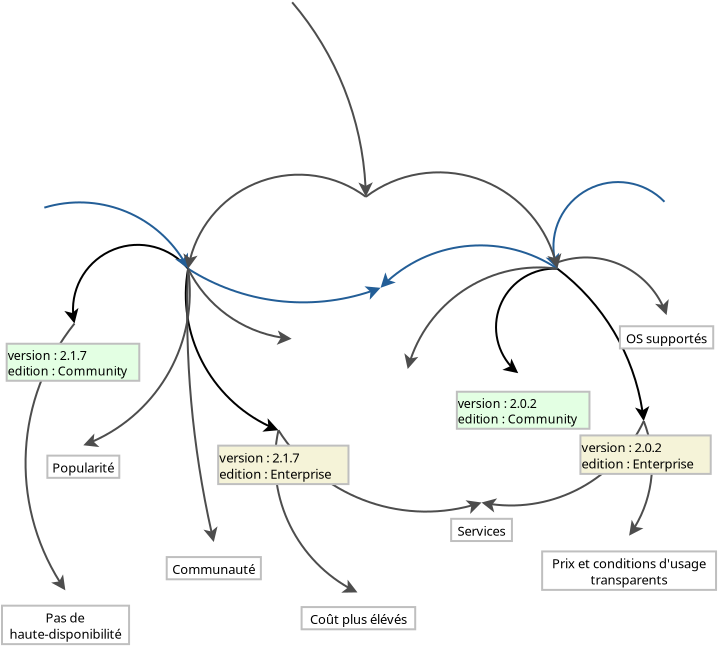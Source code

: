 <?xml version="1.0" encoding="UTF-8"?>
<dia:diagram xmlns:dia="http://www.lysator.liu.se/~alla/dia/">
  <dia:layer name="Arrière-plan" visible="true" active="true">
    <dia:object type="Intermediate State" version="1" id="O0">
      <dia:attribute name="obj_pos">
        <dia:point val="13.17,14.003"/>
      </dia:attribute>
      <dia:attribute name="obj_bb">
        <dia:rectangle val="13.12,13.953;16.347,17.18"/>
      </dia:attribute>
      <dia:attribute name="meta">
        <dia:composite type="dict"/>
      </dia:attribute>
      <dia:attribute name="elem_corner">
        <dia:point val="13.17,14.003"/>
      </dia:attribute>
      <dia:attribute name="elem_width">
        <dia:real val="3.127"/>
      </dia:attribute>
      <dia:attribute name="elem_height">
        <dia:real val="3.127"/>
      </dia:attribute>
      <dia:attribute name="line_width">
        <dia:real val="0.1"/>
      </dia:attribute>
      <dia:attribute name="line_colour">
        <dia:color val="#17556e"/>
      </dia:attribute>
      <dia:attribute name="fill_colour">
        <dia:color val="#207596"/>
      </dia:attribute>
      <dia:attribute name="show_background">
        <dia:boolean val="true"/>
      </dia:attribute>
      <dia:attribute name="line_style">
        <dia:enum val="0"/>
        <dia:real val="1"/>
      </dia:attribute>
      <dia:attribute name="padding">
        <dia:real val="0.1"/>
      </dia:attribute>
      <dia:attribute name="text">
        <dia:composite type="text">
          <dia:attribute name="string">
            <dia:string>#Neo4J#</dia:string>
          </dia:attribute>
          <dia:attribute name="font">
            <dia:font family="sans" style="0" name="Helvetica"/>
          </dia:attribute>
          <dia:attribute name="height">
            <dia:real val="0.8"/>
          </dia:attribute>
          <dia:attribute name="pos">
            <dia:point val="14.733,15.767"/>
          </dia:attribute>
          <dia:attribute name="color">
            <dia:color val="#ffffff"/>
          </dia:attribute>
          <dia:attribute name="alignment">
            <dia:enum val="1"/>
          </dia:attribute>
        </dia:composite>
      </dia:attribute>
      <dia:attribute name="flip_horizontal">
        <dia:boolean val="false"/>
      </dia:attribute>
      <dia:attribute name="flip_vertical">
        <dia:boolean val="false"/>
      </dia:attribute>
      <dia:attribute name="subscale">
        <dia:real val="1"/>
      </dia:attribute>
    </dia:object>
    <dia:object type="Intermediate State" version="1" id="O1">
      <dia:attribute name="obj_pos">
        <dia:point val="31.442,13.554"/>
      </dia:attribute>
      <dia:attribute name="obj_bb">
        <dia:rectangle val="31.392,13.504;34.605,16.717"/>
      </dia:attribute>
      <dia:attribute name="meta">
        <dia:composite type="dict"/>
      </dia:attribute>
      <dia:attribute name="elem_corner">
        <dia:point val="31.442,13.554"/>
      </dia:attribute>
      <dia:attribute name="elem_width">
        <dia:real val="3.113"/>
      </dia:attribute>
      <dia:attribute name="elem_height">
        <dia:real val="3.113"/>
      </dia:attribute>
      <dia:attribute name="line_width">
        <dia:real val="0.1"/>
      </dia:attribute>
      <dia:attribute name="line_colour">
        <dia:color val="#cc5427"/>
      </dia:attribute>
      <dia:attribute name="fill_colour">
        <dia:color val="#f96730"/>
      </dia:attribute>
      <dia:attribute name="show_background">
        <dia:boolean val="true"/>
      </dia:attribute>
      <dia:attribute name="line_style">
        <dia:enum val="0"/>
        <dia:real val="1"/>
      </dia:attribute>
      <dia:attribute name="padding">
        <dia:real val="0.1"/>
      </dia:attribute>
      <dia:attribute name="text">
        <dia:composite type="text">
          <dia:attribute name="string">
            <dia:string>#OrientDB#</dia:string>
          </dia:attribute>
          <dia:attribute name="font">
            <dia:font family="sans" style="0" name="Helvetica"/>
          </dia:attribute>
          <dia:attribute name="height">
            <dia:real val="0.8"/>
          </dia:attribute>
          <dia:attribute name="pos">
            <dia:point val="32.998,15.311"/>
          </dia:attribute>
          <dia:attribute name="color">
            <dia:color val="#ffffff"/>
          </dia:attribute>
          <dia:attribute name="alignment">
            <dia:enum val="1"/>
          </dia:attribute>
        </dia:composite>
      </dia:attribute>
      <dia:attribute name="flip_horizontal">
        <dia:boolean val="false"/>
      </dia:attribute>
      <dia:attribute name="flip_vertical">
        <dia:boolean val="false"/>
      </dia:attribute>
      <dia:attribute name="subscale">
        <dia:real val="1"/>
      </dia:attribute>
    </dia:object>
    <dia:object type="Intermediate State" version="1" id="O2">
      <dia:attribute name="obj_pos">
        <dia:point val="3.123,8.821"/>
      </dia:attribute>
      <dia:attribute name="obj_bb">
        <dia:rectangle val="3.073,8.771;5.997,11.694"/>
      </dia:attribute>
      <dia:attribute name="meta">
        <dia:composite type="dict"/>
      </dia:attribute>
      <dia:attribute name="elem_corner">
        <dia:point val="3.123,8.821"/>
      </dia:attribute>
      <dia:attribute name="elem_width">
        <dia:real val="2.823"/>
      </dia:attribute>
      <dia:attribute name="elem_height">
        <dia:real val="2.823"/>
      </dia:attribute>
      <dia:attribute name="line_width">
        <dia:real val="0.1"/>
      </dia:attribute>
      <dia:attribute name="line_colour">
        <dia:color val="#17556e"/>
      </dia:attribute>
      <dia:attribute name="fill_colour">
        <dia:color val="#207596"/>
      </dia:attribute>
      <dia:attribute name="show_background">
        <dia:boolean val="true"/>
      </dia:attribute>
      <dia:attribute name="line_style">
        <dia:enum val="0"/>
        <dia:real val="1"/>
      </dia:attribute>
      <dia:attribute name="padding">
        <dia:real val="0.1"/>
      </dia:attribute>
      <dia:attribute name="text">
        <dia:composite type="text">
          <dia:attribute name="string">
            <dia:string>#Neo4J#</dia:string>
          </dia:attribute>
          <dia:attribute name="font">
            <dia:font family="sans" style="0" name="Helvetica"/>
          </dia:attribute>
          <dia:attribute name="height">
            <dia:real val="0.8"/>
          </dia:attribute>
          <dia:attribute name="pos">
            <dia:point val="4.535,10.433"/>
          </dia:attribute>
          <dia:attribute name="color">
            <dia:color val="#ffffff"/>
          </dia:attribute>
          <dia:attribute name="alignment">
            <dia:enum val="1"/>
          </dia:attribute>
        </dia:composite>
      </dia:attribute>
      <dia:attribute name="flip_horizontal">
        <dia:boolean val="false"/>
      </dia:attribute>
      <dia:attribute name="flip_vertical">
        <dia:boolean val="false"/>
      </dia:attribute>
      <dia:attribute name="subscale">
        <dia:real val="1"/>
      </dia:attribute>
    </dia:object>
    <dia:object type="Intermediate State" version="1" id="O3">
      <dia:attribute name="obj_pos">
        <dia:point val="25.096,11.088"/>
      </dia:attribute>
      <dia:attribute name="obj_bb">
        <dia:rectangle val="25.046,11.038;28.399,14.391"/>
      </dia:attribute>
      <dia:attribute name="meta">
        <dia:composite type="dict"/>
      </dia:attribute>
      <dia:attribute name="elem_corner">
        <dia:point val="25.096,11.088"/>
      </dia:attribute>
      <dia:attribute name="elem_width">
        <dia:real val="3.253"/>
      </dia:attribute>
      <dia:attribute name="elem_height">
        <dia:real val="3.253"/>
      </dia:attribute>
      <dia:attribute name="line_width">
        <dia:real val="0.1"/>
      </dia:attribute>
      <dia:attribute name="line_colour">
        <dia:color val="#cc5427"/>
      </dia:attribute>
      <dia:attribute name="fill_colour">
        <dia:color val="#f96730"/>
      </dia:attribute>
      <dia:attribute name="show_background">
        <dia:boolean val="true"/>
      </dia:attribute>
      <dia:attribute name="line_style">
        <dia:enum val="0"/>
        <dia:real val="1"/>
      </dia:attribute>
      <dia:attribute name="padding">
        <dia:real val="0.1"/>
      </dia:attribute>
      <dia:attribute name="text">
        <dia:composite type="text">
          <dia:attribute name="string">
            <dia:string>#OrientDB#</dia:string>
          </dia:attribute>
          <dia:attribute name="font">
            <dia:font family="sans" style="0" name="Helvetica"/>
          </dia:attribute>
          <dia:attribute name="height">
            <dia:real val="0.8"/>
          </dia:attribute>
          <dia:attribute name="pos">
            <dia:point val="26.722,12.915"/>
          </dia:attribute>
          <dia:attribute name="color">
            <dia:color val="#ffffff"/>
          </dia:attribute>
          <dia:attribute name="alignment">
            <dia:enum val="1"/>
          </dia:attribute>
        </dia:composite>
      </dia:attribute>
      <dia:attribute name="flip_horizontal">
        <dia:boolean val="false"/>
      </dia:attribute>
      <dia:attribute name="flip_vertical">
        <dia:boolean val="false"/>
      </dia:attribute>
      <dia:attribute name="subscale">
        <dia:real val="1"/>
      </dia:attribute>
    </dia:object>
    <dia:object type="Standard - Arc" version="0" id="O4">
      <dia:attribute name="obj_pos">
        <dia:point val="10.216,7.492"/>
      </dia:attribute>
      <dia:attribute name="obj_bb">
        <dia:rectangle val="4.027,6.247;10.283,10.3"/>
      </dia:attribute>
      <dia:attribute name="conn_endpoints">
        <dia:point val="10.216,7.492"/>
        <dia:point val="4.535,10.233"/>
      </dia:attribute>
      <dia:attribute name="curve_distance">
        <dia:real val="2.49"/>
      </dia:attribute>
      <dia:attribute name="end_arrow">
        <dia:enum val="22"/>
      </dia:attribute>
      <dia:attribute name="end_arrow_length">
        <dia:real val="0.5"/>
      </dia:attribute>
      <dia:attribute name="end_arrow_width">
        <dia:real val="0.5"/>
      </dia:attribute>
      <dia:connections>
        <dia:connection handle="0" to="O47" connection="4"/>
        <dia:connection handle="1" to="O2" connection="4"/>
      </dia:connections>
    </dia:object>
    <dia:object type="Standard - Arc" version="0" id="O5">
      <dia:attribute name="obj_pos">
        <dia:point val="10.216,7.492"/>
      </dia:attribute>
      <dia:attribute name="obj_bb">
        <dia:rectangle val="10.051,7.424;14.801,15.647"/>
      </dia:attribute>
      <dia:attribute name="conn_endpoints">
        <dia:point val="10.216,7.492"/>
        <dia:point val="14.733,15.566"/>
      </dia:attribute>
      <dia:attribute name="curve_distance">
        <dia:real val="1.658"/>
      </dia:attribute>
      <dia:attribute name="end_arrow">
        <dia:enum val="22"/>
      </dia:attribute>
      <dia:attribute name="end_arrow_length">
        <dia:real val="0.5"/>
      </dia:attribute>
      <dia:attribute name="end_arrow_width">
        <dia:real val="0.5"/>
      </dia:attribute>
      <dia:connections>
        <dia:connection handle="0" to="O47" connection="4"/>
        <dia:connection handle="1" to="O0" connection="4"/>
      </dia:connections>
    </dia:object>
    <dia:object type="Standard - Arc" version="0" id="O6">
      <dia:attribute name="obj_pos">
        <dia:point val="28.676,7.489"/>
      </dia:attribute>
      <dia:attribute name="obj_bb">
        <dia:rectangle val="28.608,7.421;33.281,15.179"/>
      </dia:attribute>
      <dia:attribute name="conn_endpoints">
        <dia:point val="28.676,7.489"/>
        <dia:point val="32.998,15.111"/>
      </dia:attribute>
      <dia:attribute name="curve_distance">
        <dia:real val="-0.909"/>
      </dia:attribute>
      <dia:attribute name="end_arrow">
        <dia:enum val="22"/>
      </dia:attribute>
      <dia:attribute name="end_arrow_length">
        <dia:real val="0.5"/>
      </dia:attribute>
      <dia:attribute name="end_arrow_width">
        <dia:real val="0.5"/>
      </dia:attribute>
      <dia:connections>
        <dia:connection handle="0" to="O26" connection="4"/>
        <dia:connection handle="1" to="O1" connection="4"/>
      </dia:connections>
    </dia:object>
    <dia:object type="Standard - Arc" version="0" id="O7">
      <dia:attribute name="obj_pos">
        <dia:point val="28.676,7.489"/>
      </dia:attribute>
      <dia:attribute name="obj_bb">
        <dia:rectangle val="25.563,7.424;28.74,12.779"/>
      </dia:attribute>
      <dia:attribute name="conn_endpoints">
        <dia:point val="28.676,7.489"/>
        <dia:point val="26.722,12.715"/>
      </dia:attribute>
      <dia:attribute name="curve_distance">
        <dia:real val="2.029"/>
      </dia:attribute>
      <dia:attribute name="end_arrow">
        <dia:enum val="22"/>
      </dia:attribute>
      <dia:attribute name="end_arrow_length">
        <dia:real val="0.5"/>
      </dia:attribute>
      <dia:attribute name="end_arrow_width">
        <dia:real val="0.5"/>
      </dia:attribute>
      <dia:connections>
        <dia:connection handle="0" to="O26" connection="4"/>
        <dia:connection handle="1" to="O3" connection="4"/>
      </dia:connections>
    </dia:object>
    <dia:object type="Intermediate State" version="1" id="O8">
      <dia:attribute name="obj_pos">
        <dia:point val="3.047,22.541"/>
      </dia:attribute>
      <dia:attribute name="obj_bb">
        <dia:rectangle val="2.997,22.491;5.161,24.654"/>
      </dia:attribute>
      <dia:attribute name="meta">
        <dia:composite type="dict"/>
      </dia:attribute>
      <dia:attribute name="elem_corner">
        <dia:point val="3.047,22.541"/>
      </dia:attribute>
      <dia:attribute name="elem_width">
        <dia:real val="2.064"/>
      </dia:attribute>
      <dia:attribute name="elem_height">
        <dia:real val="2.064"/>
      </dia:attribute>
      <dia:attribute name="line_width">
        <dia:real val="0.1"/>
      </dia:attribute>
      <dia:attribute name="line_colour">
        <dia:color val="#2c7a2b"/>
      </dia:attribute>
      <dia:attribute name="fill_colour">
        <dia:color val="#e64e4e"/>
      </dia:attribute>
      <dia:attribute name="show_background">
        <dia:boolean val="true"/>
      </dia:attribute>
      <dia:attribute name="line_style">
        <dia:enum val="0"/>
        <dia:real val="1"/>
      </dia:attribute>
      <dia:attribute name="padding">
        <dia:real val="0.1"/>
      </dia:attribute>
      <dia:attribute name="text">
        <dia:composite type="text">
          <dia:attribute name="string">
            <dia:string>#0#</dia:string>
          </dia:attribute>
          <dia:attribute name="font">
            <dia:font family="sans" style="0" name="Helvetica"/>
          </dia:attribute>
          <dia:attribute name="height">
            <dia:real val="1.764"/>
          </dia:attribute>
          <dia:attribute name="pos">
            <dia:point val="4.079,24.013"/>
          </dia:attribute>
          <dia:attribute name="color">
            <dia:color val="#ffffff"/>
          </dia:attribute>
          <dia:attribute name="alignment">
            <dia:enum val="1"/>
          </dia:attribute>
        </dia:composite>
      </dia:attribute>
      <dia:attribute name="flip_horizontal">
        <dia:boolean val="false"/>
      </dia:attribute>
      <dia:attribute name="flip_vertical">
        <dia:boolean val="false"/>
      </dia:attribute>
      <dia:attribute name="subscale">
        <dia:real val="0.85"/>
      </dia:attribute>
    </dia:object>
    <dia:object type="Intermediate State" version="1" id="O9">
      <dia:attribute name="obj_pos">
        <dia:point val="10.468,20.126"/>
      </dia:attribute>
      <dia:attribute name="obj_bb">
        <dia:rectangle val="10.418,20.076;12.582,22.24"/>
      </dia:attribute>
      <dia:attribute name="meta">
        <dia:composite type="dict"/>
      </dia:attribute>
      <dia:attribute name="elem_corner">
        <dia:point val="10.468,20.126"/>
      </dia:attribute>
      <dia:attribute name="elem_width">
        <dia:real val="2.064"/>
      </dia:attribute>
      <dia:attribute name="elem_height">
        <dia:real val="2.064"/>
      </dia:attribute>
      <dia:attribute name="line_width">
        <dia:real val="0.1"/>
      </dia:attribute>
      <dia:attribute name="line_colour">
        <dia:color val="#2c7a2b"/>
      </dia:attribute>
      <dia:attribute name="fill_colour">
        <dia:color val="#64ab63"/>
      </dia:attribute>
      <dia:attribute name="show_background">
        <dia:boolean val="true"/>
      </dia:attribute>
      <dia:attribute name="line_style">
        <dia:enum val="0"/>
        <dia:real val="1"/>
      </dia:attribute>
      <dia:attribute name="padding">
        <dia:real val="0.1"/>
      </dia:attribute>
      <dia:attribute name="text">
        <dia:composite type="text">
          <dia:attribute name="string">
            <dia:string>#+#</dia:string>
          </dia:attribute>
          <dia:attribute name="font">
            <dia:font family="sans" style="0" name="Helvetica"/>
          </dia:attribute>
          <dia:attribute name="height">
            <dia:real val="1.764"/>
          </dia:attribute>
          <dia:attribute name="pos">
            <dia:point val="11.5,21.599"/>
          </dia:attribute>
          <dia:attribute name="color">
            <dia:color val="#ffffff"/>
          </dia:attribute>
          <dia:attribute name="alignment">
            <dia:enum val="1"/>
          </dia:attribute>
        </dia:composite>
      </dia:attribute>
      <dia:attribute name="flip_horizontal">
        <dia:boolean val="false"/>
      </dia:attribute>
      <dia:attribute name="flip_vertical">
        <dia:boolean val="false"/>
      </dia:attribute>
      <dia:attribute name="subscale">
        <dia:real val="0.0"/>
      </dia:attribute>
    </dia:object>
    <dia:object type="Standard - Arc" version="0" id="O10">
      <dia:attribute name="obj_pos">
        <dia:point val="10.216,7.492"/>
      </dia:attribute>
      <dia:attribute name="obj_bb">
        <dia:rectangle val="10.12,7.438;11.688,21.212"/>
      </dia:attribute>
      <dia:attribute name="conn_endpoints">
        <dia:point val="10.216,7.492"/>
        <dia:point val="11.5,21.158"/>
      </dia:attribute>
      <dia:attribute name="arc_color">
        <dia:color val="#4d4d4d"/>
      </dia:attribute>
      <dia:attribute name="curve_distance">
        <dia:real val="0.468"/>
      </dia:attribute>
      <dia:attribute name="line_width">
        <dia:real val="0.1"/>
      </dia:attribute>
      <dia:attribute name="end_arrow">
        <dia:enum val="22"/>
      </dia:attribute>
      <dia:attribute name="end_arrow_length">
        <dia:real val="0.5"/>
      </dia:attribute>
      <dia:attribute name="end_arrow_width">
        <dia:real val="0.5"/>
      </dia:attribute>
      <dia:connections>
        <dia:connection handle="0" to="O47" connection="4"/>
        <dia:connection handle="1" to="O9" connection="4"/>
      </dia:connections>
    </dia:object>
    <dia:object type="Flowchart - Box" version="0" id="O11">
      <dia:attribute name="obj_pos">
        <dia:point val="0.911,24.339"/>
      </dia:attribute>
      <dia:attribute name="obj_bb">
        <dia:rectangle val="0.861,24.289;7.314,26.312"/>
      </dia:attribute>
      <dia:attribute name="elem_corner">
        <dia:point val="0.911,24.339"/>
      </dia:attribute>
      <dia:attribute name="elem_width">
        <dia:real val="6.353"/>
      </dia:attribute>
      <dia:attribute name="elem_height">
        <dia:real val="1.923"/>
      </dia:attribute>
      <dia:attribute name="border_width">
        <dia:real val="0.1"/>
      </dia:attribute>
      <dia:attribute name="border_color">
        <dia:color val="#bfbfbf"/>
      </dia:attribute>
      <dia:attribute name="show_background">
        <dia:boolean val="true"/>
      </dia:attribute>
      <dia:attribute name="padding">
        <dia:real val="0.1"/>
      </dia:attribute>
      <dia:attribute name="text">
        <dia:composite type="text">
          <dia:attribute name="string">
            <dia:string>#Pas de
haute-disponibilité#</dia:string>
          </dia:attribute>
          <dia:attribute name="font">
            <dia:font family="sans" style="0" name="Helvetica"/>
          </dia:attribute>
          <dia:attribute name="height">
            <dia:real val="0.811"/>
          </dia:attribute>
          <dia:attribute name="pos">
            <dia:point val="4.088,25.092"/>
          </dia:attribute>
          <dia:attribute name="color">
            <dia:color val="#000000"/>
          </dia:attribute>
          <dia:attribute name="alignment">
            <dia:enum val="1"/>
          </dia:attribute>
        </dia:composite>
      </dia:attribute>
    </dia:object>
    <dia:object type="Standard - Arc" version="0" id="O12">
      <dia:attribute name="obj_pos">
        <dia:point val="4.535,10.233"/>
      </dia:attribute>
      <dia:attribute name="obj_bb">
        <dia:rectangle val="2.039,10.181;4.587,23.624"/>
      </dia:attribute>
      <dia:attribute name="conn_endpoints">
        <dia:point val="4.535,10.233"/>
        <dia:point val="4.079,23.573"/>
      </dia:attribute>
      <dia:attribute name="arc_color">
        <dia:color val="#4d4d4d"/>
      </dia:attribute>
      <dia:attribute name="curve_distance">
        <dia:real val="2.213"/>
      </dia:attribute>
      <dia:attribute name="line_width">
        <dia:real val="0.1"/>
      </dia:attribute>
      <dia:attribute name="end_arrow">
        <dia:enum val="22"/>
      </dia:attribute>
      <dia:attribute name="end_arrow_length">
        <dia:real val="0.5"/>
      </dia:attribute>
      <dia:attribute name="end_arrow_width">
        <dia:real val="0.5"/>
      </dia:attribute>
      <dia:connections>
        <dia:connection handle="0" to="O2" connection="4"/>
        <dia:connection handle="1" to="O8" connection="4"/>
      </dia:connections>
    </dia:object>
    <dia:object type="Intermediate State" version="1" id="O13">
      <dia:attribute name="obj_pos">
        <dia:point val="31.233,19.809"/>
      </dia:attribute>
      <dia:attribute name="obj_bb">
        <dia:rectangle val="31.183,19.759;33.347,21.923"/>
      </dia:attribute>
      <dia:attribute name="meta">
        <dia:composite type="dict"/>
      </dia:attribute>
      <dia:attribute name="elem_corner">
        <dia:point val="31.233,19.809"/>
      </dia:attribute>
      <dia:attribute name="elem_width">
        <dia:real val="2.064"/>
      </dia:attribute>
      <dia:attribute name="elem_height">
        <dia:real val="2.064"/>
      </dia:attribute>
      <dia:attribute name="line_width">
        <dia:real val="0.1"/>
      </dia:attribute>
      <dia:attribute name="line_colour">
        <dia:color val="#2c7a2b"/>
      </dia:attribute>
      <dia:attribute name="fill_colour">
        <dia:color val="#64ab63"/>
      </dia:attribute>
      <dia:attribute name="show_background">
        <dia:boolean val="true"/>
      </dia:attribute>
      <dia:attribute name="line_style">
        <dia:enum val="0"/>
        <dia:real val="1"/>
      </dia:attribute>
      <dia:attribute name="padding">
        <dia:real val="0.1"/>
      </dia:attribute>
      <dia:attribute name="text">
        <dia:composite type="text">
          <dia:attribute name="string">
            <dia:string>#+#</dia:string>
          </dia:attribute>
          <dia:attribute name="font">
            <dia:font family="sans" style="0" name="Helvetica"/>
          </dia:attribute>
          <dia:attribute name="height">
            <dia:real val="1.764"/>
          </dia:attribute>
          <dia:attribute name="pos">
            <dia:point val="32.265,21.282"/>
          </dia:attribute>
          <dia:attribute name="color">
            <dia:color val="#ffffff"/>
          </dia:attribute>
          <dia:attribute name="alignment">
            <dia:enum val="1"/>
          </dia:attribute>
        </dia:composite>
      </dia:attribute>
      <dia:attribute name="flip_horizontal">
        <dia:boolean val="false"/>
      </dia:attribute>
      <dia:attribute name="flip_vertical">
        <dia:boolean val="false"/>
      </dia:attribute>
      <dia:attribute name="subscale">
        <dia:real val="0.0"/>
      </dia:attribute>
    </dia:object>
    <dia:object type="Flowchart - Box" version="0" id="O14">
      <dia:attribute name="obj_pos">
        <dia:point val="27.918,21.627"/>
      </dia:attribute>
      <dia:attribute name="obj_bb">
        <dia:rectangle val="27.867,21.577;36.663,23.6"/>
      </dia:attribute>
      <dia:attribute name="elem_corner">
        <dia:point val="27.918,21.627"/>
      </dia:attribute>
      <dia:attribute name="elem_width">
        <dia:real val="8.695"/>
      </dia:attribute>
      <dia:attribute name="elem_height">
        <dia:real val="1.923"/>
      </dia:attribute>
      <dia:attribute name="border_width">
        <dia:real val="0.1"/>
      </dia:attribute>
      <dia:attribute name="border_color">
        <dia:color val="#bfbfbf"/>
      </dia:attribute>
      <dia:attribute name="show_background">
        <dia:boolean val="true"/>
      </dia:attribute>
      <dia:attribute name="padding">
        <dia:real val="0.1"/>
      </dia:attribute>
      <dia:attribute name="text">
        <dia:composite type="text">
          <dia:attribute name="string">
            <dia:string>#Prix et conditions d'usage
transparents#</dia:string>
          </dia:attribute>
          <dia:attribute name="font">
            <dia:font family="sans" style="0" name="Helvetica"/>
          </dia:attribute>
          <dia:attribute name="height">
            <dia:real val="0.811"/>
          </dia:attribute>
          <dia:attribute name="pos">
            <dia:point val="32.265,22.38"/>
          </dia:attribute>
          <dia:attribute name="color">
            <dia:color val="#000000"/>
          </dia:attribute>
          <dia:attribute name="alignment">
            <dia:enum val="1"/>
          </dia:attribute>
        </dia:composite>
      </dia:attribute>
    </dia:object>
    <dia:object type="Flowchart - Box" version="0" id="O15">
      <dia:attribute name="obj_pos">
        <dia:point val="23.654,13.642"/>
      </dia:attribute>
      <dia:attribute name="obj_bb">
        <dia:rectangle val="23.604,13.592;30.334,15.544"/>
      </dia:attribute>
      <dia:attribute name="elem_corner">
        <dia:point val="23.654,13.642"/>
      </dia:attribute>
      <dia:attribute name="elem_width">
        <dia:real val="6.63"/>
      </dia:attribute>
      <dia:attribute name="elem_height">
        <dia:real val="1.852"/>
      </dia:attribute>
      <dia:attribute name="border_width">
        <dia:real val="0.1"/>
      </dia:attribute>
      <dia:attribute name="border_color">
        <dia:color val="#bfbfbf"/>
      </dia:attribute>
      <dia:attribute name="inner_color">
        <dia:color val="#e3ffe3"/>
      </dia:attribute>
      <dia:attribute name="show_background">
        <dia:boolean val="true"/>
      </dia:attribute>
      <dia:attribute name="padding">
        <dia:real val="0.1"/>
      </dia:attribute>
      <dia:attribute name="text">
        <dia:composite type="text">
          <dia:attribute name="string">
            <dia:string>#version : 2.0.2
edition : Community#</dia:string>
          </dia:attribute>
          <dia:attribute name="font">
            <dia:font family="sans" style="0" name="Helvetica"/>
          </dia:attribute>
          <dia:attribute name="height">
            <dia:real val="0.776"/>
          </dia:attribute>
          <dia:attribute name="pos">
            <dia:point val="23.704,14.367"/>
          </dia:attribute>
          <dia:attribute name="color">
            <dia:color val="#000000"/>
          </dia:attribute>
          <dia:attribute name="alignment">
            <dia:enum val="0"/>
          </dia:attribute>
        </dia:composite>
      </dia:attribute>
    </dia:object>
    <dia:object type="Standard - Arc" version="0" id="O16">
      <dia:attribute name="obj_pos">
        <dia:point val="32.998,15.111"/>
      </dia:attribute>
      <dia:attribute name="obj_bb">
        <dia:rectangle val="32.209,15.055;33.462,20.897"/>
      </dia:attribute>
      <dia:attribute name="conn_endpoints">
        <dia:point val="32.998,15.111"/>
        <dia:point val="32.265,20.841"/>
      </dia:attribute>
      <dia:attribute name="arc_color">
        <dia:color val="#4d4d4d"/>
      </dia:attribute>
      <dia:attribute name="curve_distance">
        <dia:real val="-0.738"/>
      </dia:attribute>
      <dia:attribute name="line_width">
        <dia:real val="0.1"/>
      </dia:attribute>
      <dia:attribute name="end_arrow">
        <dia:enum val="22"/>
      </dia:attribute>
      <dia:attribute name="end_arrow_length">
        <dia:real val="0.5"/>
      </dia:attribute>
      <dia:attribute name="end_arrow_width">
        <dia:real val="0.5"/>
      </dia:attribute>
      <dia:connections>
        <dia:connection handle="0" to="O1" connection="4"/>
        <dia:connection handle="1" to="O13" connection="4"/>
      </dia:connections>
    </dia:object>
    <dia:object type="Flowchart - Box" version="0" id="O17">
      <dia:attribute name="obj_pos">
        <dia:point val="1.145,11.242"/>
      </dia:attribute>
      <dia:attribute name="obj_bb">
        <dia:rectangle val="1.095,11.192;7.825,13.144"/>
      </dia:attribute>
      <dia:attribute name="elem_corner">
        <dia:point val="1.145,11.242"/>
      </dia:attribute>
      <dia:attribute name="elem_width">
        <dia:real val="6.63"/>
      </dia:attribute>
      <dia:attribute name="elem_height">
        <dia:real val="1.852"/>
      </dia:attribute>
      <dia:attribute name="border_width">
        <dia:real val="0.1"/>
      </dia:attribute>
      <dia:attribute name="border_color">
        <dia:color val="#bfbfbf"/>
      </dia:attribute>
      <dia:attribute name="inner_color">
        <dia:color val="#e3ffe3"/>
      </dia:attribute>
      <dia:attribute name="show_background">
        <dia:boolean val="true"/>
      </dia:attribute>
      <dia:attribute name="padding">
        <dia:real val="0.1"/>
      </dia:attribute>
      <dia:attribute name="text">
        <dia:composite type="text">
          <dia:attribute name="string">
            <dia:string>#version : 2.1.7
edition : Community#</dia:string>
          </dia:attribute>
          <dia:attribute name="font">
            <dia:font family="sans" style="0" name="Helvetica"/>
          </dia:attribute>
          <dia:attribute name="height">
            <dia:real val="0.776"/>
          </dia:attribute>
          <dia:attribute name="pos">
            <dia:point val="1.195,11.967"/>
          </dia:attribute>
          <dia:attribute name="color">
            <dia:color val="#000000"/>
          </dia:attribute>
          <dia:attribute name="alignment">
            <dia:enum val="0"/>
          </dia:attribute>
        </dia:composite>
      </dia:attribute>
    </dia:object>
    <dia:object type="Flowchart - Box" version="0" id="O18">
      <dia:attribute name="obj_pos">
        <dia:point val="9.147,21.909"/>
      </dia:attribute>
      <dia:attribute name="obj_bb">
        <dia:rectangle val="9.097,21.859;13.904,23.07"/>
      </dia:attribute>
      <dia:attribute name="elem_corner">
        <dia:point val="9.147,21.909"/>
      </dia:attribute>
      <dia:attribute name="elem_width">
        <dia:real val="4.708"/>
      </dia:attribute>
      <dia:attribute name="elem_height">
        <dia:real val="1.111"/>
      </dia:attribute>
      <dia:attribute name="border_width">
        <dia:real val="0.1"/>
      </dia:attribute>
      <dia:attribute name="border_color">
        <dia:color val="#bfbfbf"/>
      </dia:attribute>
      <dia:attribute name="show_background">
        <dia:boolean val="true"/>
      </dia:attribute>
      <dia:attribute name="padding">
        <dia:real val="0.1"/>
      </dia:attribute>
      <dia:attribute name="text">
        <dia:composite type="text">
          <dia:attribute name="string">
            <dia:string>#Communauté#</dia:string>
          </dia:attribute>
          <dia:attribute name="font">
            <dia:font family="sans" style="0" name="Helvetica"/>
          </dia:attribute>
          <dia:attribute name="height">
            <dia:real val="0.811"/>
          </dia:attribute>
          <dia:attribute name="pos">
            <dia:point val="11.5,22.661"/>
          </dia:attribute>
          <dia:attribute name="color">
            <dia:color val="#000000"/>
          </dia:attribute>
          <dia:attribute name="alignment">
            <dia:enum val="1"/>
          </dia:attribute>
        </dia:composite>
      </dia:attribute>
    </dia:object>
    <dia:object type="Intermediate State" version="1" id="O19">
      <dia:attribute name="obj_pos">
        <dia:point val="17.598,22.59"/>
      </dia:attribute>
      <dia:attribute name="obj_bb">
        <dia:rectangle val="17.548,22.54;19.821,24.813"/>
      </dia:attribute>
      <dia:attribute name="meta">
        <dia:composite type="dict"/>
      </dia:attribute>
      <dia:attribute name="elem_corner">
        <dia:point val="17.598,22.59"/>
      </dia:attribute>
      <dia:attribute name="elem_width">
        <dia:real val="2.173"/>
      </dia:attribute>
      <dia:attribute name="elem_height">
        <dia:real val="2.173"/>
      </dia:attribute>
      <dia:attribute name="line_width">
        <dia:real val="0.1"/>
      </dia:attribute>
      <dia:attribute name="line_colour">
        <dia:color val="#2c7a2b"/>
      </dia:attribute>
      <dia:attribute name="fill_colour">
        <dia:color val="#e64e4e"/>
      </dia:attribute>
      <dia:attribute name="show_background">
        <dia:boolean val="true"/>
      </dia:attribute>
      <dia:attribute name="line_style">
        <dia:enum val="0"/>
        <dia:real val="1"/>
      </dia:attribute>
      <dia:attribute name="padding">
        <dia:real val="0.1"/>
      </dia:attribute>
      <dia:attribute name="text">
        <dia:composite type="text">
          <dia:attribute name="string">
            <dia:string>#-#</dia:string>
          </dia:attribute>
          <dia:attribute name="font">
            <dia:font family="sans" style="0" name="Helvetica"/>
          </dia:attribute>
          <dia:attribute name="height">
            <dia:real val="1.764"/>
          </dia:attribute>
          <dia:attribute name="pos">
            <dia:point val="18.685,24.117"/>
          </dia:attribute>
          <dia:attribute name="color">
            <dia:color val="#ffffff"/>
          </dia:attribute>
          <dia:attribute name="alignment">
            <dia:enum val="1"/>
          </dia:attribute>
        </dia:composite>
      </dia:attribute>
      <dia:attribute name="flip_horizontal">
        <dia:boolean val="false"/>
      </dia:attribute>
      <dia:attribute name="flip_vertical">
        <dia:boolean val="false"/>
      </dia:attribute>
      <dia:attribute name="subscale">
        <dia:real val="0.85"/>
      </dia:attribute>
    </dia:object>
    <dia:object type="Flowchart - Box" version="0" id="O20">
      <dia:attribute name="obj_pos">
        <dia:point val="15.891,24.409"/>
      </dia:attribute>
      <dia:attribute name="obj_bb">
        <dia:rectangle val="15.841,24.358;21.621,25.57"/>
      </dia:attribute>
      <dia:attribute name="elem_corner">
        <dia:point val="15.891,24.409"/>
      </dia:attribute>
      <dia:attribute name="elem_width">
        <dia:real val="5.68"/>
      </dia:attribute>
      <dia:attribute name="elem_height">
        <dia:real val="1.111"/>
      </dia:attribute>
      <dia:attribute name="border_width">
        <dia:real val="0.1"/>
      </dia:attribute>
      <dia:attribute name="border_color">
        <dia:color val="#bfbfbf"/>
      </dia:attribute>
      <dia:attribute name="show_background">
        <dia:boolean val="true"/>
      </dia:attribute>
      <dia:attribute name="padding">
        <dia:real val="0.1"/>
      </dia:attribute>
      <dia:attribute name="text">
        <dia:composite type="text">
          <dia:attribute name="string">
            <dia:string>#Coût plus élévés#</dia:string>
          </dia:attribute>
          <dia:attribute name="font">
            <dia:font family="sans" style="0" name="Helvetica"/>
          </dia:attribute>
          <dia:attribute name="height">
            <dia:real val="0.811"/>
          </dia:attribute>
          <dia:attribute name="pos">
            <dia:point val="18.731,25.161"/>
          </dia:attribute>
          <dia:attribute name="color">
            <dia:color val="#000000"/>
          </dia:attribute>
          <dia:attribute name="alignment">
            <dia:enum val="1"/>
          </dia:attribute>
        </dia:composite>
      </dia:attribute>
    </dia:object>
    <dia:object type="Standard - Arc" version="0" id="O21">
      <dia:attribute name="obj_pos">
        <dia:point val="14.733,15.566"/>
      </dia:attribute>
      <dia:attribute name="obj_bb">
        <dia:rectangle val="14.516,15.5;18.752,23.743"/>
      </dia:attribute>
      <dia:attribute name="conn_endpoints">
        <dia:point val="14.733,15.566"/>
        <dia:point val="18.685,23.677"/>
      </dia:attribute>
      <dia:attribute name="arc_color">
        <dia:color val="#4d4d4d"/>
      </dia:attribute>
      <dia:attribute name="curve_distance">
        <dia:real val="1.566"/>
      </dia:attribute>
      <dia:attribute name="line_width">
        <dia:real val="0.1"/>
      </dia:attribute>
      <dia:attribute name="end_arrow">
        <dia:enum val="22"/>
      </dia:attribute>
      <dia:attribute name="end_arrow_length">
        <dia:real val="0.5"/>
      </dia:attribute>
      <dia:attribute name="end_arrow_width">
        <dia:real val="0.5"/>
      </dia:attribute>
      <dia:connections>
        <dia:connection handle="0" to="O0" connection="4"/>
        <dia:connection handle="1" to="O19" connection="4"/>
      </dia:connections>
    </dia:object>
    <dia:object type="Intermediate State" version="1" id="O22">
      <dia:attribute name="obj_pos">
        <dia:point val="18.475,7.082"/>
      </dia:attribute>
      <dia:attribute name="obj_bb">
        <dia:rectangle val="18.425,7.032;21.253,9.86"/>
      </dia:attribute>
      <dia:attribute name="meta">
        <dia:composite type="dict"/>
      </dia:attribute>
      <dia:attribute name="elem_corner">
        <dia:point val="18.475,7.082"/>
      </dia:attribute>
      <dia:attribute name="elem_width">
        <dia:real val="2.728"/>
      </dia:attribute>
      <dia:attribute name="elem_height">
        <dia:real val="2.728"/>
      </dia:attribute>
      <dia:attribute name="line_width">
        <dia:real val="0.1"/>
      </dia:attribute>
      <dia:attribute name="line_colour">
        <dia:color val="#000000"/>
      </dia:attribute>
      <dia:attribute name="fill_colour">
        <dia:color val="#4d4d4d"/>
      </dia:attribute>
      <dia:attribute name="show_background">
        <dia:boolean val="true"/>
      </dia:attribute>
      <dia:attribute name="line_style">
        <dia:enum val="0"/>
        <dia:real val="1"/>
      </dia:attribute>
      <dia:attribute name="padding">
        <dia:real val="0.1"/>
      </dia:attribute>
      <dia:attribute name="text">
        <dia:composite type="text">
          <dia:attribute name="string">
            <dia:string>#Java#</dia:string>
          </dia:attribute>
          <dia:attribute name="font">
            <dia:font family="sans" style="0" name="Helvetica"/>
          </dia:attribute>
          <dia:attribute name="height">
            <dia:real val="0.8"/>
          </dia:attribute>
          <dia:attribute name="pos">
            <dia:point val="19.839,8.646"/>
          </dia:attribute>
          <dia:attribute name="color">
            <dia:color val="#ffffff"/>
          </dia:attribute>
          <dia:attribute name="alignment">
            <dia:enum val="1"/>
          </dia:attribute>
        </dia:composite>
      </dia:attribute>
      <dia:attribute name="flip_horizontal">
        <dia:boolean val="false"/>
      </dia:attribute>
      <dia:attribute name="flip_vertical">
        <dia:boolean val="false"/>
      </dia:attribute>
      <dia:attribute name="subscale">
        <dia:real val="0.0"/>
      </dia:attribute>
    </dia:object>
    <dia:object type="Intermediate State" version="1" id="O23">
      <dia:attribute name="obj_pos">
        <dia:point val="33.108,8.781"/>
      </dia:attribute>
      <dia:attribute name="obj_bb">
        <dia:rectangle val="33.058,8.731;35.222,10.895"/>
      </dia:attribute>
      <dia:attribute name="meta">
        <dia:composite type="dict"/>
      </dia:attribute>
      <dia:attribute name="elem_corner">
        <dia:point val="33.108,8.781"/>
      </dia:attribute>
      <dia:attribute name="elem_width">
        <dia:real val="2.064"/>
      </dia:attribute>
      <dia:attribute name="elem_height">
        <dia:real val="2.064"/>
      </dia:attribute>
      <dia:attribute name="line_width">
        <dia:real val="0.1"/>
      </dia:attribute>
      <dia:attribute name="line_colour">
        <dia:color val="#2c7a2b"/>
      </dia:attribute>
      <dia:attribute name="fill_colour">
        <dia:color val="#64ab63"/>
      </dia:attribute>
      <dia:attribute name="show_background">
        <dia:boolean val="true"/>
      </dia:attribute>
      <dia:attribute name="line_style">
        <dia:enum val="0"/>
        <dia:real val="1"/>
      </dia:attribute>
      <dia:attribute name="padding">
        <dia:real val="0.1"/>
      </dia:attribute>
      <dia:attribute name="text">
        <dia:composite type="text">
          <dia:attribute name="string">
            <dia:string>#+#</dia:string>
          </dia:attribute>
          <dia:attribute name="font">
            <dia:font family="sans" style="0" name="Helvetica"/>
          </dia:attribute>
          <dia:attribute name="height">
            <dia:real val="1.764"/>
          </dia:attribute>
          <dia:attribute name="pos">
            <dia:point val="34.14,10.254"/>
          </dia:attribute>
          <dia:attribute name="color">
            <dia:color val="#ffffff"/>
          </dia:attribute>
          <dia:attribute name="alignment">
            <dia:enum val="1"/>
          </dia:attribute>
        </dia:composite>
      </dia:attribute>
      <dia:attribute name="flip_horizontal">
        <dia:boolean val="false"/>
      </dia:attribute>
      <dia:attribute name="flip_vertical">
        <dia:boolean val="false"/>
      </dia:attribute>
      <dia:attribute name="subscale">
        <dia:real val="0.0"/>
      </dia:attribute>
    </dia:object>
    <dia:object type="Flowchart - Box" version="0" id="O24">
      <dia:attribute name="obj_pos">
        <dia:point val="31.807,10.368"/>
      </dia:attribute>
      <dia:attribute name="obj_bb">
        <dia:rectangle val="31.757,10.319;36.522,11.53"/>
      </dia:attribute>
      <dia:attribute name="elem_corner">
        <dia:point val="31.807,10.368"/>
      </dia:attribute>
      <dia:attribute name="elem_width">
        <dia:real val="4.665"/>
      </dia:attribute>
      <dia:attribute name="elem_height">
        <dia:real val="1.111"/>
      </dia:attribute>
      <dia:attribute name="border_width">
        <dia:real val="0.1"/>
      </dia:attribute>
      <dia:attribute name="border_color">
        <dia:color val="#bfbfbf"/>
      </dia:attribute>
      <dia:attribute name="show_background">
        <dia:boolean val="true"/>
      </dia:attribute>
      <dia:attribute name="padding">
        <dia:real val="0.1"/>
      </dia:attribute>
      <dia:attribute name="text">
        <dia:composite type="text">
          <dia:attribute name="string">
            <dia:string>#OS supportés#</dia:string>
          </dia:attribute>
          <dia:attribute name="font">
            <dia:font family="sans" style="0" name="Helvetica"/>
          </dia:attribute>
          <dia:attribute name="height">
            <dia:real val="0.811"/>
          </dia:attribute>
          <dia:attribute name="pos">
            <dia:point val="34.14,11.121"/>
          </dia:attribute>
          <dia:attribute name="color">
            <dia:color val="#000000"/>
          </dia:attribute>
          <dia:attribute name="alignment">
            <dia:enum val="1"/>
          </dia:attribute>
        </dia:composite>
      </dia:attribute>
    </dia:object>
    <dia:object type="Standard - Arc" version="0" id="O25">
      <dia:attribute name="obj_pos">
        <dia:point val="28.632,7.193"/>
      </dia:attribute>
      <dia:attribute name="obj_bb">
        <dia:rectangle val="28.566,6.879;34.249,9.88"/>
      </dia:attribute>
      <dia:attribute name="conn_endpoints">
        <dia:point val="28.632,7.193"/>
        <dia:point val="34.14,9.813"/>
      </dia:attribute>
      <dia:attribute name="arc_color">
        <dia:color val="#4d4d4d"/>
      </dia:attribute>
      <dia:attribute name="curve_distance">
        <dia:real val="-1.285"/>
      </dia:attribute>
      <dia:attribute name="line_width">
        <dia:real val="0.1"/>
      </dia:attribute>
      <dia:attribute name="end_arrow">
        <dia:enum val="22"/>
      </dia:attribute>
      <dia:attribute name="end_arrow_length">
        <dia:real val="0.5"/>
      </dia:attribute>
      <dia:attribute name="end_arrow_width">
        <dia:real val="0.5"/>
      </dia:attribute>
      <dia:connections>
        <dia:connection handle="1" to="O23" connection="4"/>
      </dia:connections>
    </dia:object>
    <dia:object type="Intermediate State" version="1" id="O26">
      <dia:attribute name="obj_pos">
        <dia:point val="26.108,4.921"/>
      </dia:attribute>
      <dia:attribute name="obj_bb">
        <dia:rectangle val="26.058,4.871;31.294,10.107"/>
      </dia:attribute>
      <dia:attribute name="meta">
        <dia:composite type="dict"/>
      </dia:attribute>
      <dia:attribute name="elem_corner">
        <dia:point val="26.108,4.921"/>
      </dia:attribute>
      <dia:attribute name="elem_width">
        <dia:real val="5.135"/>
      </dia:attribute>
      <dia:attribute name="elem_height">
        <dia:real val="5.135"/>
      </dia:attribute>
      <dia:attribute name="line_width">
        <dia:real val="0.1"/>
      </dia:attribute>
      <dia:attribute name="line_colour">
        <dia:color val="#cc5427"/>
      </dia:attribute>
      <dia:attribute name="fill_colour">
        <dia:color val="#f96730"/>
      </dia:attribute>
      <dia:attribute name="show_background">
        <dia:boolean val="true"/>
      </dia:attribute>
      <dia:attribute name="line_style">
        <dia:enum val="0"/>
        <dia:real val="1"/>
      </dia:attribute>
      <dia:attribute name="padding">
        <dia:real val="0.1"/>
      </dia:attribute>
      <dia:attribute name="text">
        <dia:composite type="text">
          <dia:attribute name="string">
            <dia:string>#OrientDB#</dia:string>
          </dia:attribute>
          <dia:attribute name="font">
            <dia:font family="sans" style="0" name="Helvetica"/>
          </dia:attribute>
          <dia:attribute name="height">
            <dia:real val="0.917"/>
          </dia:attribute>
          <dia:attribute name="pos">
            <dia:point val="28.676,7.718"/>
          </dia:attribute>
          <dia:attribute name="color">
            <dia:color val="#ffffff"/>
          </dia:attribute>
          <dia:attribute name="alignment">
            <dia:enum val="1"/>
          </dia:attribute>
        </dia:composite>
      </dia:attribute>
      <dia:attribute name="flip_horizontal">
        <dia:boolean val="false"/>
      </dia:attribute>
      <dia:attribute name="flip_vertical">
        <dia:boolean val="false"/>
      </dia:attribute>
      <dia:attribute name="subscale">
        <dia:real val="0.0"/>
      </dia:attribute>
    </dia:object>
    <dia:object type="Standard - Arc" version="0" id="O27">
      <dia:attribute name="obj_pos">
        <dia:point val="10.216,7.492"/>
      </dia:attribute>
      <dia:attribute name="obj_bb">
        <dia:rectangle val="10.161,7.437;19.894,9.225"/>
      </dia:attribute>
      <dia:attribute name="conn_endpoints">
        <dia:point val="10.216,7.492"/>
        <dia:point val="19.839,8.446"/>
      </dia:attribute>
      <dia:attribute name="arc_color">
        <dia:color val="#235e97"/>
      </dia:attribute>
      <dia:attribute name="curve_distance">
        <dia:real val="1.159"/>
      </dia:attribute>
      <dia:attribute name="line_width">
        <dia:real val="0.1"/>
      </dia:attribute>
      <dia:attribute name="end_arrow">
        <dia:enum val="22"/>
      </dia:attribute>
      <dia:attribute name="end_arrow_length">
        <dia:real val="0.5"/>
      </dia:attribute>
      <dia:attribute name="end_arrow_width">
        <dia:real val="0.5"/>
      </dia:attribute>
      <dia:connections>
        <dia:connection handle="0" to="O47" connection="4"/>
        <dia:connection handle="1" to="O22" connection="4"/>
      </dia:connections>
    </dia:object>
    <dia:object type="Standard - Arc" version="0" id="O28">
      <dia:attribute name="obj_pos">
        <dia:point val="28.676,7.489"/>
      </dia:attribute>
      <dia:attribute name="obj_bb">
        <dia:rectangle val="19.784,6.275;28.731,8.501"/>
      </dia:attribute>
      <dia:attribute name="conn_endpoints">
        <dia:point val="28.676,7.489"/>
        <dia:point val="19.839,8.446"/>
      </dia:attribute>
      <dia:attribute name="arc_color">
        <dia:color val="#235e97"/>
      </dia:attribute>
      <dia:attribute name="curve_distance">
        <dia:real val="1.611"/>
      </dia:attribute>
      <dia:attribute name="line_width">
        <dia:real val="0.1"/>
      </dia:attribute>
      <dia:attribute name="end_arrow">
        <dia:enum val="22"/>
      </dia:attribute>
      <dia:attribute name="end_arrow_length">
        <dia:real val="0.5"/>
      </dia:attribute>
      <dia:attribute name="end_arrow_width">
        <dia:real val="0.5"/>
      </dia:attribute>
      <dia:connections>
        <dia:connection handle="0" to="O26" connection="4"/>
        <dia:connection handle="1" to="O22" connection="4"/>
      </dia:connections>
    </dia:object>
    <dia:object type="Intermediate State" version="1" id="O29">
      <dia:attribute name="obj_pos">
        <dia:point val="3.946,15.288"/>
      </dia:attribute>
      <dia:attribute name="obj_bb">
        <dia:rectangle val="3.896,15.238;6.059,17.402"/>
      </dia:attribute>
      <dia:attribute name="meta">
        <dia:composite type="dict"/>
      </dia:attribute>
      <dia:attribute name="elem_corner">
        <dia:point val="3.946,15.288"/>
      </dia:attribute>
      <dia:attribute name="elem_width">
        <dia:real val="2.064"/>
      </dia:attribute>
      <dia:attribute name="elem_height">
        <dia:real val="2.064"/>
      </dia:attribute>
      <dia:attribute name="line_width">
        <dia:real val="0.1"/>
      </dia:attribute>
      <dia:attribute name="line_colour">
        <dia:color val="#2c7a2b"/>
      </dia:attribute>
      <dia:attribute name="fill_colour">
        <dia:color val="#64ab63"/>
      </dia:attribute>
      <dia:attribute name="show_background">
        <dia:boolean val="true"/>
      </dia:attribute>
      <dia:attribute name="line_style">
        <dia:enum val="0"/>
        <dia:real val="1"/>
      </dia:attribute>
      <dia:attribute name="padding">
        <dia:real val="0.1"/>
      </dia:attribute>
      <dia:attribute name="text">
        <dia:composite type="text">
          <dia:attribute name="string">
            <dia:string>#+#</dia:string>
          </dia:attribute>
          <dia:attribute name="font">
            <dia:font family="sans" style="0" name="Helvetica"/>
          </dia:attribute>
          <dia:attribute name="height">
            <dia:real val="1.764"/>
          </dia:attribute>
          <dia:attribute name="pos">
            <dia:point val="4.977,16.761"/>
          </dia:attribute>
          <dia:attribute name="color">
            <dia:color val="#ffffff"/>
          </dia:attribute>
          <dia:attribute name="alignment">
            <dia:enum val="1"/>
          </dia:attribute>
        </dia:composite>
      </dia:attribute>
      <dia:attribute name="flip_horizontal">
        <dia:boolean val="false"/>
      </dia:attribute>
      <dia:attribute name="flip_vertical">
        <dia:boolean val="false"/>
      </dia:attribute>
      <dia:attribute name="subscale">
        <dia:real val="0.0"/>
      </dia:attribute>
    </dia:object>
    <dia:object type="Flowchart - Box" version="0" id="O30">
      <dia:attribute name="obj_pos">
        <dia:point val="3.18,16.837"/>
      </dia:attribute>
      <dia:attribute name="obj_bb">
        <dia:rectangle val="3.13,16.787;6.825,17.998"/>
      </dia:attribute>
      <dia:attribute name="elem_corner">
        <dia:point val="3.18,16.837"/>
      </dia:attribute>
      <dia:attribute name="elem_width">
        <dia:real val="3.595"/>
      </dia:attribute>
      <dia:attribute name="elem_height">
        <dia:real val="1.111"/>
      </dia:attribute>
      <dia:attribute name="border_width">
        <dia:real val="0.1"/>
      </dia:attribute>
      <dia:attribute name="border_color">
        <dia:color val="#bfbfbf"/>
      </dia:attribute>
      <dia:attribute name="show_background">
        <dia:boolean val="true"/>
      </dia:attribute>
      <dia:attribute name="padding">
        <dia:real val="0.1"/>
      </dia:attribute>
      <dia:attribute name="text">
        <dia:composite type="text">
          <dia:attribute name="string">
            <dia:string>#Popularité#</dia:string>
          </dia:attribute>
          <dia:attribute name="font">
            <dia:font family="sans" style="0" name="Helvetica"/>
          </dia:attribute>
          <dia:attribute name="height">
            <dia:real val="0.811"/>
          </dia:attribute>
          <dia:attribute name="pos">
            <dia:point val="4.977,17.589"/>
          </dia:attribute>
          <dia:attribute name="color">
            <dia:color val="#000000"/>
          </dia:attribute>
          <dia:attribute name="alignment">
            <dia:enum val="1"/>
          </dia:attribute>
        </dia:composite>
      </dia:attribute>
    </dia:object>
    <dia:object type="Standard - Arc" version="0" id="O31">
      <dia:attribute name="obj_pos">
        <dia:point val="10.216,7.492"/>
      </dia:attribute>
      <dia:attribute name="obj_bb">
        <dia:rectangle val="4.909,7.423;10.352,16.413"/>
      </dia:attribute>
      <dia:attribute name="conn_endpoints">
        <dia:point val="10.216,7.492"/>
        <dia:point val="4.977,16.32"/>
      </dia:attribute>
      <dia:attribute name="arc_color">
        <dia:color val="#4d4d4d"/>
      </dia:attribute>
      <dia:attribute name="curve_distance">
        <dia:real val="-1.818"/>
      </dia:attribute>
      <dia:attribute name="line_width">
        <dia:real val="0.1"/>
      </dia:attribute>
      <dia:attribute name="end_arrow">
        <dia:enum val="22"/>
      </dia:attribute>
      <dia:attribute name="end_arrow_length">
        <dia:real val="0.5"/>
      </dia:attribute>
      <dia:attribute name="end_arrow_width">
        <dia:real val="0.5"/>
      </dia:attribute>
      <dia:connections>
        <dia:connection handle="0" to="O47" connection="4"/>
        <dia:connection handle="1" to="O29" connection="4"/>
      </dia:connections>
    </dia:object>
    <dia:object type="Intermediate State" version="1" id="O32">
      <dia:attribute name="obj_pos">
        <dia:point val="1.227,2.638"/>
      </dia:attribute>
      <dia:attribute name="obj_bb">
        <dia:rectangle val="1.177,2.588;4.876,6.286"/>
      </dia:attribute>
      <dia:attribute name="meta">
        <dia:composite type="dict"/>
      </dia:attribute>
      <dia:attribute name="elem_corner">
        <dia:point val="1.227,2.638"/>
      </dia:attribute>
      <dia:attribute name="elem_width">
        <dia:real val="3.599"/>
      </dia:attribute>
      <dia:attribute name="elem_height">
        <dia:real val="3.599"/>
      </dia:attribute>
      <dia:attribute name="line_width">
        <dia:real val="0.1"/>
      </dia:attribute>
      <dia:attribute name="line_colour">
        <dia:color val="#17556e"/>
      </dia:attribute>
      <dia:attribute name="fill_colour">
        <dia:color val="#14495e"/>
      </dia:attribute>
      <dia:attribute name="show_background">
        <dia:boolean val="true"/>
      </dia:attribute>
      <dia:attribute name="line_style">
        <dia:enum val="0"/>
        <dia:real val="1"/>
      </dia:attribute>
      <dia:attribute name="padding">
        <dia:real val="0.1"/>
      </dia:attribute>
      <dia:attribute name="text">
        <dia:composite type="text">
          <dia:attribute name="string">
            <dia:string>#Neo 
Technology#</dia:string>
          </dia:attribute>
          <dia:attribute name="font">
            <dia:font family="sans" style="0" name="Helvetica"/>
          </dia:attribute>
          <dia:attribute name="height">
            <dia:real val="0.706"/>
          </dia:attribute>
          <dia:attribute name="pos">
            <dia:point val="3.027,4.261"/>
          </dia:attribute>
          <dia:attribute name="color">
            <dia:color val="#ffffff"/>
          </dia:attribute>
          <dia:attribute name="alignment">
            <dia:enum val="1"/>
          </dia:attribute>
        </dia:composite>
      </dia:attribute>
      <dia:attribute name="flip_horizontal">
        <dia:boolean val="false"/>
      </dia:attribute>
      <dia:attribute name="flip_vertical">
        <dia:boolean val="false"/>
      </dia:attribute>
      <dia:attribute name="subscale">
        <dia:real val="1"/>
      </dia:attribute>
    </dia:object>
    <dia:object type="Standard - Arc" version="0" id="O33">
      <dia:attribute name="obj_pos">
        <dia:point val="3.027,4.437"/>
      </dia:attribute>
      <dia:attribute name="obj_bb">
        <dia:rectangle val="2.961,4.126;10.282,7.558"/>
      </dia:attribute>
      <dia:attribute name="conn_endpoints">
        <dia:point val="3.027,4.437"/>
        <dia:point val="10.216,7.492"/>
      </dia:attribute>
      <dia:attribute name="arc_color">
        <dia:color val="#235e97"/>
      </dia:attribute>
      <dia:attribute name="curve_distance">
        <dia:real val="-1.415"/>
      </dia:attribute>
      <dia:attribute name="line_width">
        <dia:real val="0.1"/>
      </dia:attribute>
      <dia:attribute name="end_arrow">
        <dia:enum val="22"/>
      </dia:attribute>
      <dia:attribute name="end_arrow_length">
        <dia:real val="0.5"/>
      </dia:attribute>
      <dia:attribute name="end_arrow_width">
        <dia:real val="0.5"/>
      </dia:attribute>
      <dia:connections>
        <dia:connection handle="0" to="O32" connection="4"/>
        <dia:connection handle="1" to="O47" connection="4"/>
      </dia:connections>
    </dia:object>
    <dia:object type="Intermediate State" version="1" id="O34">
      <dia:attribute name="obj_pos">
        <dia:point val="31.877,1.988"/>
      </dia:attribute>
      <dia:attribute name="obj_bb">
        <dia:rectangle val="31.827,1.938;36.24,6.351"/>
      </dia:attribute>
      <dia:attribute name="meta">
        <dia:composite type="dict"/>
      </dia:attribute>
      <dia:attribute name="elem_corner">
        <dia:point val="31.877,1.988"/>
      </dia:attribute>
      <dia:attribute name="elem_width">
        <dia:real val="4.313"/>
      </dia:attribute>
      <dia:attribute name="elem_height">
        <dia:real val="4.313"/>
      </dia:attribute>
      <dia:attribute name="line_width">
        <dia:real val="0.1"/>
      </dia:attribute>
      <dia:attribute name="line_colour">
        <dia:color val="#cc5427"/>
      </dia:attribute>
      <dia:attribute name="fill_colour">
        <dia:color val="#b84c23"/>
      </dia:attribute>
      <dia:attribute name="show_background">
        <dia:boolean val="true"/>
      </dia:attribute>
      <dia:attribute name="line_style">
        <dia:enum val="0"/>
        <dia:real val="1"/>
      </dia:attribute>
      <dia:attribute name="padding">
        <dia:real val="0.1"/>
      </dia:attribute>
      <dia:attribute name="text">
        <dia:composite type="text">
          <dia:attribute name="string">
            <dia:string>#Orient
Technologies#</dia:string>
          </dia:attribute>
          <dia:attribute name="font">
            <dia:font family="sans" style="0" name="Helvetica"/>
          </dia:attribute>
          <dia:attribute name="height">
            <dia:real val="0.706"/>
          </dia:attribute>
          <dia:attribute name="pos">
            <dia:point val="34.034,3.968"/>
          </dia:attribute>
          <dia:attribute name="color">
            <dia:color val="#ffffff"/>
          </dia:attribute>
          <dia:attribute name="alignment">
            <dia:enum val="1"/>
          </dia:attribute>
        </dia:composite>
      </dia:attribute>
      <dia:attribute name="flip_horizontal">
        <dia:boolean val="false"/>
      </dia:attribute>
      <dia:attribute name="flip_vertical">
        <dia:boolean val="false"/>
      </dia:attribute>
      <dia:attribute name="subscale">
        <dia:real val="1"/>
      </dia:attribute>
    </dia:object>
    <dia:object type="Standard - Arc" version="0" id="O35">
      <dia:attribute name="obj_pos">
        <dia:point val="34.034,4.144"/>
      </dia:attribute>
      <dia:attribute name="obj_bb">
        <dia:rectangle val="28.089,3.109;34.103,7.558"/>
      </dia:attribute>
      <dia:attribute name="conn_endpoints">
        <dia:point val="34.034,4.144"/>
        <dia:point val="28.676,7.489"/>
      </dia:attribute>
      <dia:attribute name="arc_color">
        <dia:color val="#235e97"/>
      </dia:attribute>
      <dia:attribute name="curve_distance">
        <dia:real val="2.555"/>
      </dia:attribute>
      <dia:attribute name="line_width">
        <dia:real val="0.1"/>
      </dia:attribute>
      <dia:attribute name="end_arrow">
        <dia:enum val="22"/>
      </dia:attribute>
      <dia:attribute name="end_arrow_length">
        <dia:real val="0.5"/>
      </dia:attribute>
      <dia:attribute name="end_arrow_width">
        <dia:real val="0.5"/>
      </dia:attribute>
      <dia:connections>
        <dia:connection handle="0" to="O34" connection="4"/>
        <dia:connection handle="1" to="O26" connection="4"/>
      </dia:connections>
    </dia:object>
    <dia:object type="Intermediate State" version="1" id="O36">
      <dia:attribute name="obj_pos">
        <dia:point val="23.856,18.149"/>
      </dia:attribute>
      <dia:attribute name="obj_bb">
        <dia:rectangle val="23.806,18.099;25.97,20.263"/>
      </dia:attribute>
      <dia:attribute name="meta">
        <dia:composite type="dict"/>
      </dia:attribute>
      <dia:attribute name="elem_corner">
        <dia:point val="23.856,18.149"/>
      </dia:attribute>
      <dia:attribute name="elem_width">
        <dia:real val="2.064"/>
      </dia:attribute>
      <dia:attribute name="elem_height">
        <dia:real val="2.064"/>
      </dia:attribute>
      <dia:attribute name="line_width">
        <dia:real val="0.1"/>
      </dia:attribute>
      <dia:attribute name="line_colour">
        <dia:color val="#2c7a2b"/>
      </dia:attribute>
      <dia:attribute name="fill_colour">
        <dia:color val="#64ab63"/>
      </dia:attribute>
      <dia:attribute name="show_background">
        <dia:boolean val="true"/>
      </dia:attribute>
      <dia:attribute name="line_style">
        <dia:enum val="0"/>
        <dia:real val="1"/>
      </dia:attribute>
      <dia:attribute name="padding">
        <dia:real val="0.1"/>
      </dia:attribute>
      <dia:attribute name="text">
        <dia:composite type="text">
          <dia:attribute name="string">
            <dia:string>#1#</dia:string>
          </dia:attribute>
          <dia:attribute name="font">
            <dia:font family="sans" style="0" name="Helvetica"/>
          </dia:attribute>
          <dia:attribute name="height">
            <dia:real val="1.764"/>
          </dia:attribute>
          <dia:attribute name="pos">
            <dia:point val="24.888,19.622"/>
          </dia:attribute>
          <dia:attribute name="color">
            <dia:color val="#ffffff"/>
          </dia:attribute>
          <dia:attribute name="alignment">
            <dia:enum val="1"/>
          </dia:attribute>
        </dia:composite>
      </dia:attribute>
      <dia:attribute name="flip_horizontal">
        <dia:boolean val="false"/>
      </dia:attribute>
      <dia:attribute name="flip_vertical">
        <dia:boolean val="false"/>
      </dia:attribute>
      <dia:attribute name="subscale">
        <dia:real val="0.0"/>
      </dia:attribute>
    </dia:object>
    <dia:object type="Flowchart - Box" version="0" id="O37">
      <dia:attribute name="obj_pos">
        <dia:point val="23.368,19.996"/>
      </dia:attribute>
      <dia:attribute name="obj_bb">
        <dia:rectangle val="23.318,19.946;26.458,21.157"/>
      </dia:attribute>
      <dia:attribute name="elem_corner">
        <dia:point val="23.368,19.996"/>
      </dia:attribute>
      <dia:attribute name="elem_width">
        <dia:real val="3.04"/>
      </dia:attribute>
      <dia:attribute name="elem_height">
        <dia:real val="1.111"/>
      </dia:attribute>
      <dia:attribute name="border_width">
        <dia:real val="0.1"/>
      </dia:attribute>
      <dia:attribute name="border_color">
        <dia:color val="#bfbfbf"/>
      </dia:attribute>
      <dia:attribute name="show_background">
        <dia:boolean val="true"/>
      </dia:attribute>
      <dia:attribute name="padding">
        <dia:real val="0.1"/>
      </dia:attribute>
      <dia:attribute name="text">
        <dia:composite type="text">
          <dia:attribute name="string">
            <dia:string>#Services#</dia:string>
          </dia:attribute>
          <dia:attribute name="font">
            <dia:font family="sans" style="0" name="Helvetica"/>
          </dia:attribute>
          <dia:attribute name="height">
            <dia:real val="0.811"/>
          </dia:attribute>
          <dia:attribute name="pos">
            <dia:point val="24.888,20.748"/>
          </dia:attribute>
          <dia:attribute name="color">
            <dia:color val="#000000"/>
          </dia:attribute>
          <dia:attribute name="alignment">
            <dia:enum val="1"/>
          </dia:attribute>
        </dia:composite>
      </dia:attribute>
    </dia:object>
    <dia:object type="Standard - Arc" version="0" id="O38">
      <dia:attribute name="obj_pos">
        <dia:point val="14.733,15.566"/>
      </dia:attribute>
      <dia:attribute name="obj_bb">
        <dia:rectangle val="14.669,15.503;24.952,19.754"/>
      </dia:attribute>
      <dia:attribute name="conn_endpoints">
        <dia:point val="14.733,15.566"/>
        <dia:point val="24.888,19.181"/>
      </dia:attribute>
      <dia:attribute name="arc_color">
        <dia:color val="#4d4d4d"/>
      </dia:attribute>
      <dia:attribute name="curve_distance">
        <dia:real val="1.865"/>
      </dia:attribute>
      <dia:attribute name="line_width">
        <dia:real val="0.1"/>
      </dia:attribute>
      <dia:attribute name="end_arrow">
        <dia:enum val="22"/>
      </dia:attribute>
      <dia:attribute name="end_arrow_length">
        <dia:real val="0.5"/>
      </dia:attribute>
      <dia:attribute name="end_arrow_width">
        <dia:real val="0.5"/>
      </dia:attribute>
      <dia:connections>
        <dia:connection handle="0" to="O0" connection="4"/>
        <dia:connection handle="1" to="O36" connection="4"/>
      </dia:connections>
    </dia:object>
    <dia:object type="Flowchart - Box" version="0" id="O39">
      <dia:attribute name="obj_pos">
        <dia:point val="11.72,16.337"/>
      </dia:attribute>
      <dia:attribute name="obj_bb">
        <dia:rectangle val="11.67,16.287;18.285,18.31"/>
      </dia:attribute>
      <dia:attribute name="elem_corner">
        <dia:point val="11.72,16.337"/>
      </dia:attribute>
      <dia:attribute name="elem_width">
        <dia:real val="6.515"/>
      </dia:attribute>
      <dia:attribute name="elem_height">
        <dia:real val="1.923"/>
      </dia:attribute>
      <dia:attribute name="border_width">
        <dia:real val="0.1"/>
      </dia:attribute>
      <dia:attribute name="border_color">
        <dia:color val="#bfbfbf"/>
      </dia:attribute>
      <dia:attribute name="inner_color">
        <dia:color val="#f5f3d8"/>
      </dia:attribute>
      <dia:attribute name="show_background">
        <dia:boolean val="true"/>
      </dia:attribute>
      <dia:attribute name="padding">
        <dia:real val="0.1"/>
      </dia:attribute>
      <dia:attribute name="text">
        <dia:composite type="text">
          <dia:attribute name="string">
            <dia:string>#version : 2.1.7
edition : Enterprise#</dia:string>
          </dia:attribute>
          <dia:attribute name="font">
            <dia:font family="sans" style="0" name="Helvetica"/>
          </dia:attribute>
          <dia:attribute name="height">
            <dia:real val="0.811"/>
          </dia:attribute>
          <dia:attribute name="pos">
            <dia:point val="11.77,17.09"/>
          </dia:attribute>
          <dia:attribute name="color">
            <dia:color val="#000000"/>
          </dia:attribute>
          <dia:attribute name="alignment">
            <dia:enum val="0"/>
          </dia:attribute>
        </dia:composite>
      </dia:attribute>
    </dia:object>
    <dia:object type="Standard - Arc" version="0" id="O40">
      <dia:attribute name="obj_pos">
        <dia:point val="32.998,15.111"/>
      </dia:attribute>
      <dia:attribute name="obj_bb">
        <dia:rectangle val="24.821,15.044;33.065,19.68"/>
      </dia:attribute>
      <dia:attribute name="conn_endpoints">
        <dia:point val="32.998,15.111"/>
        <dia:point val="24.888,19.181"/>
      </dia:attribute>
      <dia:attribute name="arc_color">
        <dia:color val="#4d4d4d"/>
      </dia:attribute>
      <dia:attribute name="curve_distance">
        <dia:real val="-1.572"/>
      </dia:attribute>
      <dia:attribute name="line_width">
        <dia:real val="0.1"/>
      </dia:attribute>
      <dia:attribute name="end_arrow">
        <dia:enum val="22"/>
      </dia:attribute>
      <dia:attribute name="end_arrow_length">
        <dia:real val="0.5"/>
      </dia:attribute>
      <dia:attribute name="end_arrow_width">
        <dia:real val="0.5"/>
      </dia:attribute>
      <dia:connections>
        <dia:connection handle="0" to="O1" connection="4"/>
        <dia:connection handle="1" to="O36" connection="4"/>
      </dia:connections>
    </dia:object>
    <dia:object type="Flowchart - Box" version="0" id="O41">
      <dia:attribute name="obj_pos">
        <dia:point val="29.832,15.827"/>
      </dia:attribute>
      <dia:attribute name="obj_bb">
        <dia:rectangle val="29.782,15.777;36.397,17.8"/>
      </dia:attribute>
      <dia:attribute name="elem_corner">
        <dia:point val="29.832,15.827"/>
      </dia:attribute>
      <dia:attribute name="elem_width">
        <dia:real val="6.515"/>
      </dia:attribute>
      <dia:attribute name="elem_height">
        <dia:real val="1.923"/>
      </dia:attribute>
      <dia:attribute name="border_width">
        <dia:real val="0.1"/>
      </dia:attribute>
      <dia:attribute name="border_color">
        <dia:color val="#bfbfbf"/>
      </dia:attribute>
      <dia:attribute name="inner_color">
        <dia:color val="#f5f3d8"/>
      </dia:attribute>
      <dia:attribute name="show_background">
        <dia:boolean val="true"/>
      </dia:attribute>
      <dia:attribute name="padding">
        <dia:real val="0.1"/>
      </dia:attribute>
      <dia:attribute name="text">
        <dia:composite type="text">
          <dia:attribute name="string">
            <dia:string>#version : 2.0.2
edition : Enterprise#</dia:string>
          </dia:attribute>
          <dia:attribute name="font">
            <dia:font family="sans" style="0" name="Helvetica"/>
          </dia:attribute>
          <dia:attribute name="height">
            <dia:real val="0.811"/>
          </dia:attribute>
          <dia:attribute name="pos">
            <dia:point val="29.882,16.579"/>
          </dia:attribute>
          <dia:attribute name="color">
            <dia:color val="#000000"/>
          </dia:attribute>
          <dia:attribute name="alignment">
            <dia:enum val="0"/>
          </dia:attribute>
        </dia:composite>
      </dia:attribute>
    </dia:object>
    <dia:object type="Intermediate State" version="1" id="O42">
      <dia:attribute name="obj_pos">
        <dia:point val="16.127,0.917"/>
      </dia:attribute>
      <dia:attribute name="obj_bb">
        <dia:rectangle val="16.077,0.867;22.132,6.922"/>
      </dia:attribute>
      <dia:attribute name="meta">
        <dia:composite type="dict"/>
      </dia:attribute>
      <dia:attribute name="elem_corner">
        <dia:point val="16.127,0.917"/>
      </dia:attribute>
      <dia:attribute name="elem_width">
        <dia:real val="5.955"/>
      </dia:attribute>
      <dia:attribute name="elem_height">
        <dia:real val="5.955"/>
      </dia:attribute>
      <dia:attribute name="line_width">
        <dia:real val="0.1"/>
      </dia:attribute>
      <dia:attribute name="line_colour">
        <dia:color val="#ff0000"/>
      </dia:attribute>
      <dia:attribute name="fill_colour">
        <dia:color val="#ff378a"/>
      </dia:attribute>
      <dia:attribute name="show_background">
        <dia:boolean val="true"/>
      </dia:attribute>
      <dia:attribute name="line_style">
        <dia:enum val="0"/>
        <dia:real val="1"/>
      </dia:attribute>
      <dia:attribute name="padding">
        <dia:real val="0.1"/>
      </dia:attribute>
      <dia:attribute name="text">
        <dia:composite type="text">
          <dia:attribute name="string">
            <dia:string>#SGBD
orienté
graphe#</dia:string>
          </dia:attribute>
          <dia:attribute name="font">
            <dia:font family="sans" style="0" name="Helvetica"/>
          </dia:attribute>
          <dia:attribute name="height">
            <dia:real val="0.953"/>
          </dia:attribute>
          <dia:attribute name="pos">
            <dia:point val="19.104,3.181"/>
          </dia:attribute>
          <dia:attribute name="color">
            <dia:color val="#ffffff"/>
          </dia:attribute>
          <dia:attribute name="alignment">
            <dia:enum val="1"/>
          </dia:attribute>
        </dia:composite>
      </dia:attribute>
      <dia:attribute name="flip_horizontal">
        <dia:boolean val="false"/>
      </dia:attribute>
      <dia:attribute name="flip_vertical">
        <dia:boolean val="false"/>
      </dia:attribute>
      <dia:attribute name="subscale">
        <dia:real val="0.0"/>
      </dia:attribute>
    </dia:object>
    <dia:object type="Standard - Arc" version="0" id="O43">
      <dia:attribute name="obj_pos">
        <dia:point val="10.216,7.492"/>
      </dia:attribute>
      <dia:attribute name="obj_bb">
        <dia:rectangle val="9.977,2.739;19.169,7.557"/>
      </dia:attribute>
      <dia:attribute name="conn_endpoints">
        <dia:point val="10.216,7.492"/>
        <dia:point val="19.104,3.895"/>
      </dia:attribute>
      <dia:attribute name="arc_color">
        <dia:color val="#4d4d4d"/>
      </dia:attribute>
      <dia:attribute name="curve_distance">
        <dia:real val="-2.691"/>
      </dia:attribute>
      <dia:attribute name="line_width">
        <dia:real val="0.1"/>
      </dia:attribute>
      <dia:attribute name="start_arrow">
        <dia:enum val="22"/>
      </dia:attribute>
      <dia:attribute name="start_arrow_length">
        <dia:real val="0.5"/>
      </dia:attribute>
      <dia:attribute name="start_arrow_width">
        <dia:real val="0.5"/>
      </dia:attribute>
      <dia:connections>
        <dia:connection handle="0" to="O47" connection="4"/>
        <dia:connection handle="1" to="O42" connection="4"/>
      </dia:connections>
    </dia:object>
    <dia:object type="Standard - Arc" version="0" id="O44">
      <dia:attribute name="obj_pos">
        <dia:point val="28.676,7.489"/>
      </dia:attribute>
      <dia:attribute name="obj_bb">
        <dia:rectangle val="19.04,2.623;28.882,7.553"/>
      </dia:attribute>
      <dia:attribute name="conn_endpoints">
        <dia:point val="28.676,7.489"/>
        <dia:point val="19.104,3.895"/>
      </dia:attribute>
      <dia:attribute name="arc_color">
        <dia:color val="#4d4d4d"/>
      </dia:attribute>
      <dia:attribute name="curve_distance">
        <dia:real val="2.812"/>
      </dia:attribute>
      <dia:attribute name="line_width">
        <dia:real val="0.1"/>
      </dia:attribute>
      <dia:attribute name="start_arrow">
        <dia:enum val="22"/>
      </dia:attribute>
      <dia:attribute name="start_arrow_length">
        <dia:real val="0.5"/>
      </dia:attribute>
      <dia:attribute name="start_arrow_width">
        <dia:real val="0.5"/>
      </dia:attribute>
      <dia:connections>
        <dia:connection handle="0" to="O26" connection="4"/>
        <dia:connection handle="1" to="O42" connection="4"/>
      </dia:connections>
    </dia:object>
    <dia:object type="Standard - Arc" version="0" id="O45">
      <dia:attribute name="obj_pos">
        <dia:point val="15.419,-5.83"/>
      </dia:attribute>
      <dia:attribute name="obj_bb">
        <dia:rectangle val="15.354,-5.895;19.454,3.959"/>
      </dia:attribute>
      <dia:attribute name="conn_endpoints">
        <dia:point val="15.419,-5.83"/>
        <dia:point val="19.104,3.895"/>
      </dia:attribute>
      <dia:attribute name="arc_color">
        <dia:color val="#4d4d4d"/>
      </dia:attribute>
      <dia:attribute name="curve_distance">
        <dia:real val="-0.906"/>
      </dia:attribute>
      <dia:attribute name="line_width">
        <dia:real val="0.1"/>
      </dia:attribute>
      <dia:attribute name="end_arrow">
        <dia:enum val="22"/>
      </dia:attribute>
      <dia:attribute name="end_arrow_length">
        <dia:real val="0.5"/>
      </dia:attribute>
      <dia:attribute name="end_arrow_width">
        <dia:real val="0.5"/>
      </dia:attribute>
      <dia:connections>
        <dia:connection handle="0" to="O46" connection="4"/>
        <dia:connection handle="1" to="O42" connection="4"/>
      </dia:connections>
    </dia:object>
    <dia:object type="Intermediate State" version="1" id="O46">
      <dia:attribute name="obj_pos">
        <dia:point val="11.782,-9.467"/>
      </dia:attribute>
      <dia:attribute name="obj_bb">
        <dia:rectangle val="11.732,-9.517;19.106,-2.143"/>
      </dia:attribute>
      <dia:attribute name="meta">
        <dia:composite type="dict"/>
      </dia:attribute>
      <dia:attribute name="elem_corner">
        <dia:point val="11.782,-9.467"/>
      </dia:attribute>
      <dia:attribute name="elem_width">
        <dia:real val="7.273"/>
      </dia:attribute>
      <dia:attribute name="elem_height">
        <dia:real val="7.273"/>
      </dia:attribute>
      <dia:attribute name="line_width">
        <dia:real val="0.1"/>
      </dia:attribute>
      <dia:attribute name="line_colour">
        <dia:color val="#bfbfbf"/>
      </dia:attribute>
      <dia:attribute name="fill_colour">
        <dia:color val="#757575"/>
      </dia:attribute>
      <dia:attribute name="show_background">
        <dia:boolean val="true"/>
      </dia:attribute>
      <dia:attribute name="line_style">
        <dia:enum val="0"/>
        <dia:real val="1"/>
      </dia:attribute>
      <dia:attribute name="padding">
        <dia:real val="0.1"/>
      </dia:attribute>
      <dia:attribute name="text">
        <dia:composite type="text">
          <dia:attribute name="string">
            <dia:string>#SGBD
NOSQL#</dia:string>
          </dia:attribute>
          <dia:attribute name="font">
            <dia:font family="sans" style="0" name="Helvetica"/>
          </dia:attribute>
          <dia:attribute name="height">
            <dia:real val="0.953"/>
          </dia:attribute>
          <dia:attribute name="pos">
            <dia:point val="15.419,-6.068"/>
          </dia:attribute>
          <dia:attribute name="color">
            <dia:color val="#ffffff"/>
          </dia:attribute>
          <dia:attribute name="alignment">
            <dia:enum val="1"/>
          </dia:attribute>
        </dia:composite>
      </dia:attribute>
      <dia:attribute name="flip_horizontal">
        <dia:boolean val="false"/>
      </dia:attribute>
      <dia:attribute name="flip_vertical">
        <dia:boolean val="false"/>
      </dia:attribute>
      <dia:attribute name="subscale">
        <dia:real val="0.0"/>
      </dia:attribute>
    </dia:object>
    <dia:object type="Intermediate State" version="1" id="O47">
      <dia:attribute name="obj_pos">
        <dia:point val="7.695,4.971"/>
      </dia:attribute>
      <dia:attribute name="obj_bb">
        <dia:rectangle val="7.645,4.921;12.787,10.063"/>
      </dia:attribute>
      <dia:attribute name="meta">
        <dia:composite type="dict"/>
      </dia:attribute>
      <dia:attribute name="elem_corner">
        <dia:point val="7.695,4.971"/>
      </dia:attribute>
      <dia:attribute name="elem_width">
        <dia:real val="5.042"/>
      </dia:attribute>
      <dia:attribute name="elem_height">
        <dia:real val="5.042"/>
      </dia:attribute>
      <dia:attribute name="line_width">
        <dia:real val="0.1"/>
      </dia:attribute>
      <dia:attribute name="line_colour">
        <dia:color val="#17556e"/>
      </dia:attribute>
      <dia:attribute name="fill_colour">
        <dia:color val="#207596"/>
      </dia:attribute>
      <dia:attribute name="show_background">
        <dia:boolean val="true"/>
      </dia:attribute>
      <dia:attribute name="line_style">
        <dia:enum val="0"/>
        <dia:real val="1"/>
      </dia:attribute>
      <dia:attribute name="padding">
        <dia:real val="0.1"/>
      </dia:attribute>
      <dia:attribute name="text">
        <dia:composite type="text">
          <dia:attribute name="string">
            <dia:string>#Neo4J#</dia:string>
          </dia:attribute>
          <dia:attribute name="font">
            <dia:font family="sans" style="0" name="Helvetica"/>
          </dia:attribute>
          <dia:attribute name="height">
            <dia:real val="0.917"/>
          </dia:attribute>
          <dia:attribute name="pos">
            <dia:point val="10.216,7.721"/>
          </dia:attribute>
          <dia:attribute name="color">
            <dia:color val="#ffffff"/>
          </dia:attribute>
          <dia:attribute name="alignment">
            <dia:enum val="1"/>
          </dia:attribute>
        </dia:composite>
      </dia:attribute>
      <dia:attribute name="flip_horizontal">
        <dia:boolean val="false"/>
      </dia:attribute>
      <dia:attribute name="flip_vertical">
        <dia:boolean val="false"/>
      </dia:attribute>
      <dia:attribute name="subscale">
        <dia:real val="3.25"/>
      </dia:attribute>
    </dia:object>
    <dia:object type="Intermediate State" version="1" id="O48">
      <dia:attribute name="obj_pos">
        <dia:point val="19.689,11.001"/>
      </dia:attribute>
      <dia:attribute name="obj_bb">
        <dia:rectangle val="19.639,10.951;22.751,14.063"/>
      </dia:attribute>
      <dia:attribute name="meta">
        <dia:composite type="dict"/>
      </dia:attribute>
      <dia:attribute name="elem_corner">
        <dia:point val="19.689,11.001"/>
      </dia:attribute>
      <dia:attribute name="elem_width">
        <dia:real val="3.012"/>
      </dia:attribute>
      <dia:attribute name="elem_height">
        <dia:real val="3.012"/>
      </dia:attribute>
      <dia:attribute name="line_width">
        <dia:real val="0.1"/>
      </dia:attribute>
      <dia:attribute name="line_colour">
        <dia:color val="#cc5427"/>
      </dia:attribute>
      <dia:attribute name="fill_colour">
        <dia:color val="#cf5527"/>
      </dia:attribute>
      <dia:attribute name="show_background">
        <dia:boolean val="true"/>
      </dia:attribute>
      <dia:attribute name="line_style">
        <dia:enum val="0"/>
        <dia:real val="1"/>
      </dia:attribute>
      <dia:attribute name="padding">
        <dia:real val="0.1"/>
      </dia:attribute>
      <dia:attribute name="text">
        <dia:composite type="text">
          <dia:attribute name="string">
            <dia:string>#pseudo
SQL#</dia:string>
          </dia:attribute>
          <dia:attribute name="font">
            <dia:font family="sans" style="0" name="Helvetica"/>
          </dia:attribute>
          <dia:attribute name="height">
            <dia:real val="0.8"/>
          </dia:attribute>
          <dia:attribute name="pos">
            <dia:point val="21.195,12.307"/>
          </dia:attribute>
          <dia:attribute name="color">
            <dia:color val="#ffffff"/>
          </dia:attribute>
          <dia:attribute name="alignment">
            <dia:enum val="1"/>
          </dia:attribute>
        </dia:composite>
      </dia:attribute>
      <dia:attribute name="flip_horizontal">
        <dia:boolean val="false"/>
      </dia:attribute>
      <dia:attribute name="flip_vertical">
        <dia:boolean val="false"/>
      </dia:attribute>
      <dia:attribute name="subscale">
        <dia:real val="0.0"/>
      </dia:attribute>
    </dia:object>
    <dia:object type="Intermediate State" version="1" id="O49">
      <dia:attribute name="obj_pos">
        <dia:point val="13.971,9.572"/>
      </dia:attribute>
      <dia:attribute name="obj_bb">
        <dia:rectangle val="13.921,9.522;16.865,12.465"/>
      </dia:attribute>
      <dia:attribute name="meta">
        <dia:composite type="dict"/>
      </dia:attribute>
      <dia:attribute name="elem_corner">
        <dia:point val="13.971,9.572"/>
      </dia:attribute>
      <dia:attribute name="elem_width">
        <dia:real val="2.844"/>
      </dia:attribute>
      <dia:attribute name="elem_height">
        <dia:real val="2.844"/>
      </dia:attribute>
      <dia:attribute name="line_width">
        <dia:real val="0.1"/>
      </dia:attribute>
      <dia:attribute name="line_colour">
        <dia:color val="#17556e"/>
      </dia:attribute>
      <dia:attribute name="fill_colour">
        <dia:color val="#185770"/>
      </dia:attribute>
      <dia:attribute name="show_background">
        <dia:boolean val="true"/>
      </dia:attribute>
      <dia:attribute name="line_style">
        <dia:enum val="0"/>
        <dia:real val="1"/>
      </dia:attribute>
      <dia:attribute name="padding">
        <dia:real val="0.1"/>
      </dia:attribute>
      <dia:attribute name="text">
        <dia:composite type="text">
          <dia:attribute name="string">
            <dia:string>#Cypher#</dia:string>
          </dia:attribute>
          <dia:attribute name="font">
            <dia:font family="sans" style="0" name="Helvetica"/>
          </dia:attribute>
          <dia:attribute name="height">
            <dia:real val="0.8"/>
          </dia:attribute>
          <dia:attribute name="pos">
            <dia:point val="15.393,11.194"/>
          </dia:attribute>
          <dia:attribute name="color">
            <dia:color val="#ffffff"/>
          </dia:attribute>
          <dia:attribute name="alignment">
            <dia:enum val="1"/>
          </dia:attribute>
        </dia:composite>
      </dia:attribute>
      <dia:attribute name="flip_horizontal">
        <dia:boolean val="false"/>
      </dia:attribute>
      <dia:attribute name="flip_vertical">
        <dia:boolean val="false"/>
      </dia:attribute>
      <dia:attribute name="subscale">
        <dia:real val="1"/>
      </dia:attribute>
    </dia:object>
    <dia:object type="Standard - Arc" version="0" id="O50">
      <dia:attribute name="obj_pos">
        <dia:point val="28.676,7.489"/>
      </dia:attribute>
      <dia:attribute name="obj_bb">
        <dia:rectangle val="21.027,7.378;28.745,12.577"/>
      </dia:attribute>
      <dia:attribute name="conn_endpoints">
        <dia:point val="28.676,7.489"/>
        <dia:point val="21.195,12.507"/>
      </dia:attribute>
      <dia:attribute name="arc_color">
        <dia:color val="#4d4d4d"/>
      </dia:attribute>
      <dia:attribute name="curve_distance">
        <dia:real val="1.709"/>
      </dia:attribute>
      <dia:attribute name="line_width">
        <dia:real val="0.1"/>
      </dia:attribute>
      <dia:attribute name="end_arrow">
        <dia:enum val="22"/>
      </dia:attribute>
      <dia:attribute name="end_arrow_length">
        <dia:real val="0.5"/>
      </dia:attribute>
      <dia:attribute name="end_arrow_width">
        <dia:real val="0.5"/>
      </dia:attribute>
      <dia:connections>
        <dia:connection handle="0" to="O26" connection="4"/>
        <dia:connection handle="1" to="O48" connection="4"/>
      </dia:connections>
    </dia:object>
    <dia:object type="Standard - Arc" version="0" id="O51">
      <dia:attribute name="obj_pos">
        <dia:point val="10.216,7.492"/>
      </dia:attribute>
      <dia:attribute name="obj_bb">
        <dia:rectangle val="10.147,7.423;15.463,11.298"/>
      </dia:attribute>
      <dia:attribute name="conn_endpoints">
        <dia:point val="10.216,7.492"/>
        <dia:point val="15.393,10.994"/>
      </dia:attribute>
      <dia:attribute name="arc_color">
        <dia:color val="#4d4d4d"/>
      </dia:attribute>
      <dia:attribute name="curve_distance">
        <dia:real val="0.826"/>
      </dia:attribute>
      <dia:attribute name="line_width">
        <dia:real val="0.1"/>
      </dia:attribute>
      <dia:attribute name="end_arrow">
        <dia:enum val="22"/>
      </dia:attribute>
      <dia:attribute name="end_arrow_length">
        <dia:real val="0.5"/>
      </dia:attribute>
      <dia:attribute name="end_arrow_width">
        <dia:real val="0.5"/>
      </dia:attribute>
      <dia:connections>
        <dia:connection handle="0" to="O47" connection="4"/>
        <dia:connection handle="1" to="O49" connection="4"/>
      </dia:connections>
    </dia:object>
  </dia:layer>
</dia:diagram>

